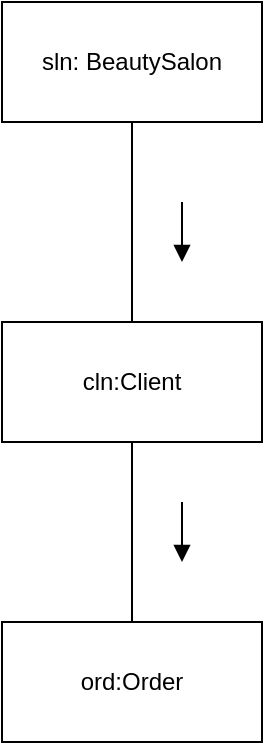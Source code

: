 <mxfile version="22.0.8" type="github">
  <diagram name="Страница — 1" id="CmyEx2-zxZ6OVXl3N_ZN">
    <mxGraphModel dx="1316" dy="804" grid="1" gridSize="10" guides="1" tooltips="1" connect="1" arrows="1" fold="1" page="1" pageScale="1" pageWidth="827" pageHeight="1169" math="0" shadow="0">
      <root>
        <mxCell id="0" />
        <mxCell id="1" parent="0" />
        <mxCell id="gb4WTWZO48-VfHvsuUPl-1" value="sln: BeautySalon" style="rounded=0;whiteSpace=wrap;html=1;" vertex="1" parent="1">
          <mxGeometry x="70" y="130" width="130" height="60" as="geometry" />
        </mxCell>
        <mxCell id="gb4WTWZO48-VfHvsuUPl-2" value="cln:Client" style="rounded=0;whiteSpace=wrap;html=1;" vertex="1" parent="1">
          <mxGeometry x="70" y="290" width="130" height="60" as="geometry" />
        </mxCell>
        <mxCell id="gb4WTWZO48-VfHvsuUPl-3" value="ord:Order" style="rounded=0;whiteSpace=wrap;html=1;" vertex="1" parent="1">
          <mxGeometry x="70" y="440" width="130" height="60" as="geometry" />
        </mxCell>
        <mxCell id="gb4WTWZO48-VfHvsuUPl-4" value="" style="endArrow=none;html=1;rounded=0;entryX=0.5;entryY=1;entryDx=0;entryDy=0;exitX=0.5;exitY=0;exitDx=0;exitDy=0;" edge="1" parent="1" source="gb4WTWZO48-VfHvsuUPl-2" target="gb4WTWZO48-VfHvsuUPl-1">
          <mxGeometry width="50" height="50" relative="1" as="geometry">
            <mxPoint x="390" y="380" as="sourcePoint" />
            <mxPoint x="440" y="330" as="targetPoint" />
          </mxGeometry>
        </mxCell>
        <mxCell id="gb4WTWZO48-VfHvsuUPl-5" value="" style="endArrow=none;html=1;rounded=0;entryX=0.5;entryY=1;entryDx=0;entryDy=0;" edge="1" parent="1" source="gb4WTWZO48-VfHvsuUPl-3" target="gb4WTWZO48-VfHvsuUPl-2">
          <mxGeometry width="50" height="50" relative="1" as="geometry">
            <mxPoint x="390" y="380" as="sourcePoint" />
            <mxPoint x="440" y="330" as="targetPoint" />
          </mxGeometry>
        </mxCell>
        <mxCell id="gb4WTWZO48-VfHvsuUPl-6" value="" style="endArrow=block;endFill=1;html=1;edgeStyle=orthogonalEdgeStyle;align=left;verticalAlign=top;rounded=0;" edge="1" parent="1">
          <mxGeometry x="-1" relative="1" as="geometry">
            <mxPoint x="160" y="230" as="sourcePoint" />
            <mxPoint x="160" y="260" as="targetPoint" />
          </mxGeometry>
        </mxCell>
        <mxCell id="gb4WTWZO48-VfHvsuUPl-8" value="" style="endArrow=block;endFill=1;html=1;edgeStyle=orthogonalEdgeStyle;align=left;verticalAlign=top;rounded=0;" edge="1" parent="1">
          <mxGeometry x="-1" relative="1" as="geometry">
            <mxPoint x="160" y="380" as="sourcePoint" />
            <mxPoint x="160" y="410" as="targetPoint" />
          </mxGeometry>
        </mxCell>
      </root>
    </mxGraphModel>
  </diagram>
</mxfile>

